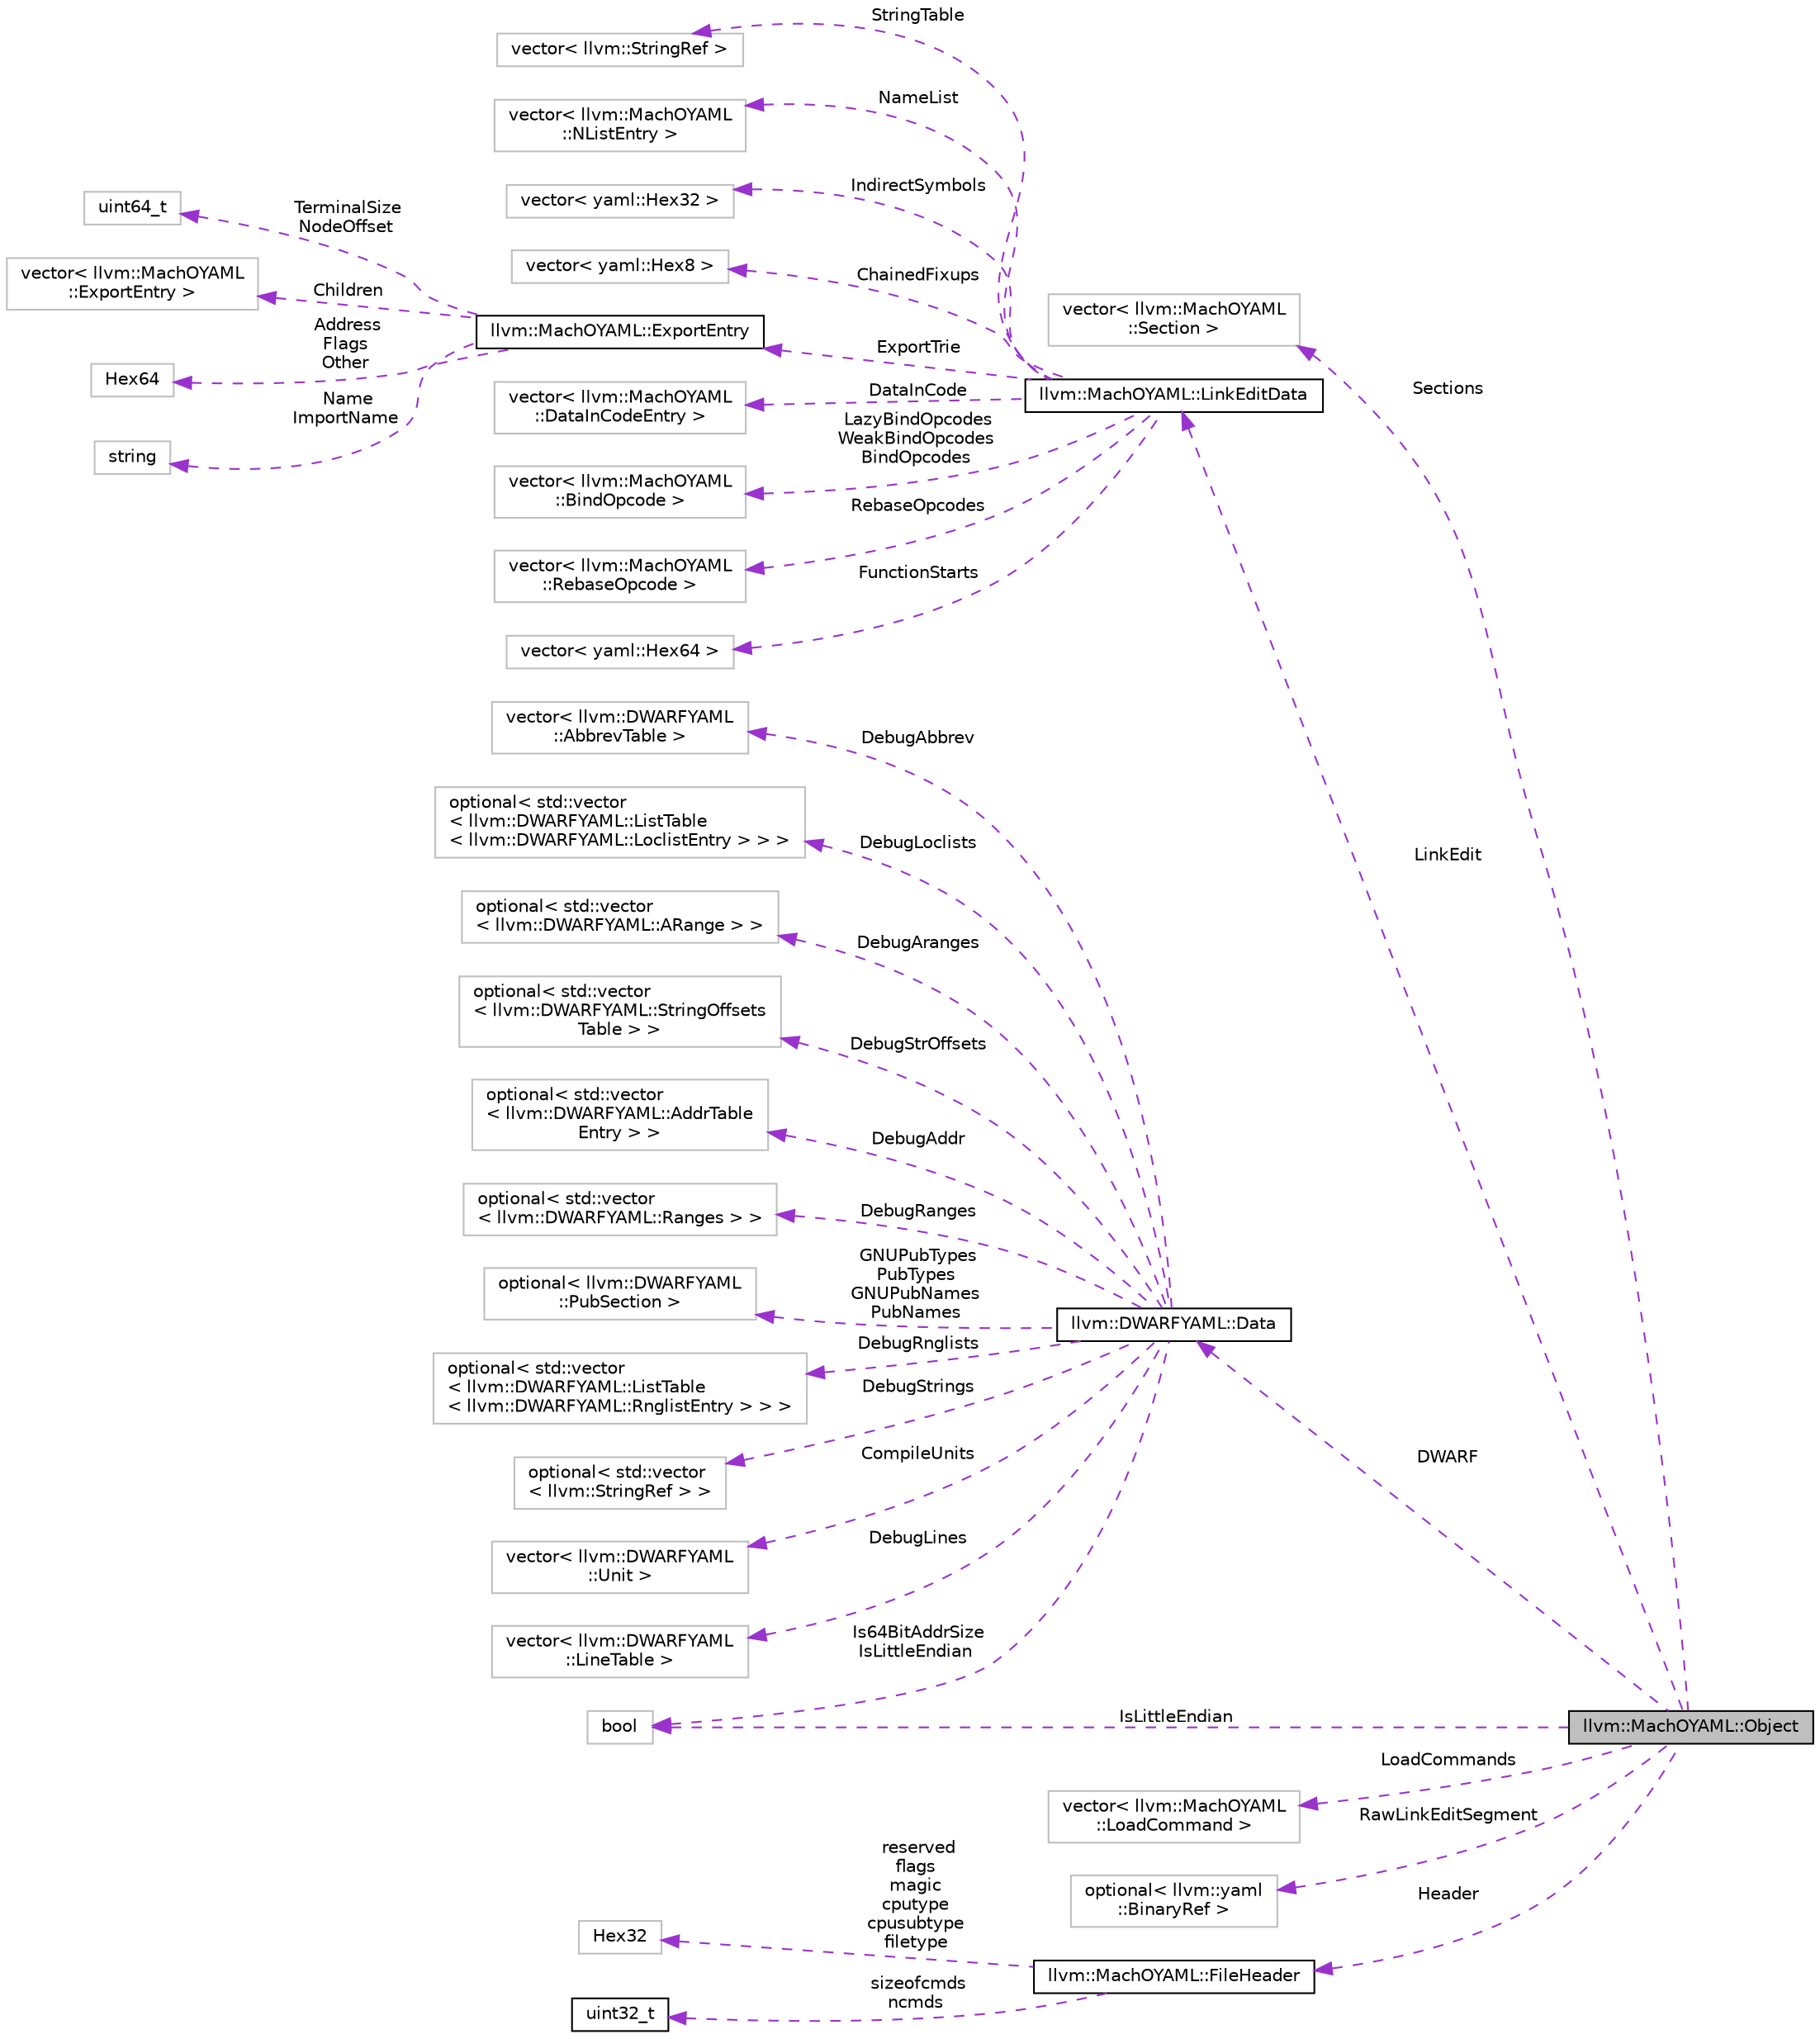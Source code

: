 digraph "llvm::MachOYAML::Object"
{
 // LATEX_PDF_SIZE
  bgcolor="transparent";
  edge [fontname="Helvetica",fontsize="10",labelfontname="Helvetica",labelfontsize="10"];
  node [fontname="Helvetica",fontsize="10",shape=record];
  rankdir="LR";
  Node1 [label="llvm::MachOYAML::Object",height=0.2,width=0.4,color="black", fillcolor="grey75", style="filled", fontcolor="black",tooltip=" "];
  Node2 -> Node1 [dir="back",color="darkorchid3",fontsize="10",style="dashed",label=" Sections" ,fontname="Helvetica"];
  Node2 [label="vector\< llvm::MachOYAML\l::Section \>",height=0.2,width=0.4,color="grey75",tooltip=" "];
  Node3 -> Node1 [dir="back",color="darkorchid3",fontsize="10",style="dashed",label=" LinkEdit" ,fontname="Helvetica"];
  Node3 [label="llvm::MachOYAML::LinkEditData",height=0.2,width=0.4,color="black",URL="$structllvm_1_1MachOYAML_1_1LinkEditData.html",tooltip=" "];
  Node4 -> Node3 [dir="back",color="darkorchid3",fontsize="10",style="dashed",label=" ChainedFixups" ,fontname="Helvetica"];
  Node4 [label="vector\< yaml::Hex8 \>",height=0.2,width=0.4,color="grey75",tooltip=" "];
  Node5 -> Node3 [dir="back",color="darkorchid3",fontsize="10",style="dashed",label=" ExportTrie" ,fontname="Helvetica"];
  Node5 [label="llvm::MachOYAML::ExportEntry",height=0.2,width=0.4,color="black",URL="$structllvm_1_1MachOYAML_1_1ExportEntry.html",tooltip=" "];
  Node6 -> Node5 [dir="back",color="darkorchid3",fontsize="10",style="dashed",label=" TerminalSize\nNodeOffset" ,fontname="Helvetica"];
  Node6 [label="uint64_t",height=0.2,width=0.4,color="grey75",tooltip=" "];
  Node7 -> Node5 [dir="back",color="darkorchid3",fontsize="10",style="dashed",label=" Children" ,fontname="Helvetica"];
  Node7 [label="vector\< llvm::MachOYAML\l::ExportEntry \>",height=0.2,width=0.4,color="grey75",tooltip=" "];
  Node8 -> Node5 [dir="back",color="darkorchid3",fontsize="10",style="dashed",label=" Address\nFlags\nOther" ,fontname="Helvetica"];
  Node8 [label="Hex64",height=0.2,width=0.4,color="grey75",tooltip=" "];
  Node9 -> Node5 [dir="back",color="darkorchid3",fontsize="10",style="dashed",label=" Name\nImportName" ,fontname="Helvetica"];
  Node9 [label="string",height=0.2,width=0.4,color="grey75",tooltip=" "];
  Node10 -> Node3 [dir="back",color="darkorchid3",fontsize="10",style="dashed",label=" DataInCode" ,fontname="Helvetica"];
  Node10 [label="vector\< llvm::MachOYAML\l::DataInCodeEntry \>",height=0.2,width=0.4,color="grey75",tooltip=" "];
  Node11 -> Node3 [dir="back",color="darkorchid3",fontsize="10",style="dashed",label=" LazyBindOpcodes\nWeakBindOpcodes\nBindOpcodes" ,fontname="Helvetica"];
  Node11 [label="vector\< llvm::MachOYAML\l::BindOpcode \>",height=0.2,width=0.4,color="grey75",tooltip=" "];
  Node12 -> Node3 [dir="back",color="darkorchid3",fontsize="10",style="dashed",label=" RebaseOpcodes" ,fontname="Helvetica"];
  Node12 [label="vector\< llvm::MachOYAML\l::RebaseOpcode \>",height=0.2,width=0.4,color="grey75",tooltip=" "];
  Node13 -> Node3 [dir="back",color="darkorchid3",fontsize="10",style="dashed",label=" FunctionStarts" ,fontname="Helvetica"];
  Node13 [label="vector\< yaml::Hex64 \>",height=0.2,width=0.4,color="grey75",tooltip=" "];
  Node14 -> Node3 [dir="back",color="darkorchid3",fontsize="10",style="dashed",label=" StringTable" ,fontname="Helvetica"];
  Node14 [label="vector\< llvm::StringRef \>",height=0.2,width=0.4,color="grey75",tooltip=" "];
  Node15 -> Node3 [dir="back",color="darkorchid3",fontsize="10",style="dashed",label=" NameList" ,fontname="Helvetica"];
  Node15 [label="vector\< llvm::MachOYAML\l::NListEntry \>",height=0.2,width=0.4,color="grey75",tooltip=" "];
  Node16 -> Node3 [dir="back",color="darkorchid3",fontsize="10",style="dashed",label=" IndirectSymbols" ,fontname="Helvetica"];
  Node16 [label="vector\< yaml::Hex32 \>",height=0.2,width=0.4,color="grey75",tooltip=" "];
  Node17 -> Node1 [dir="back",color="darkorchid3",fontsize="10",style="dashed",label=" DWARF" ,fontname="Helvetica"];
  Node17 [label="llvm::DWARFYAML::Data",height=0.2,width=0.4,color="black",URL="$structllvm_1_1DWARFYAML_1_1Data.html",tooltip=" "];
  Node18 -> Node17 [dir="back",color="darkorchid3",fontsize="10",style="dashed",label=" DebugAbbrev" ,fontname="Helvetica"];
  Node18 [label="vector\< llvm::DWARFYAML\l::AbbrevTable \>",height=0.2,width=0.4,color="grey75",tooltip=" "];
  Node19 -> Node17 [dir="back",color="darkorchid3",fontsize="10",style="dashed",label=" DebugLoclists" ,fontname="Helvetica"];
  Node19 [label="optional\< std::vector\l\< llvm::DWARFYAML::ListTable\l\< llvm::DWARFYAML::LoclistEntry \> \> \>",height=0.2,width=0.4,color="grey75",tooltip=" "];
  Node20 -> Node17 [dir="back",color="darkorchid3",fontsize="10",style="dashed",label=" DebugAranges" ,fontname="Helvetica"];
  Node20 [label="optional\< std::vector\l\< llvm::DWARFYAML::ARange \> \>",height=0.2,width=0.4,color="grey75",tooltip=" "];
  Node21 -> Node17 [dir="back",color="darkorchid3",fontsize="10",style="dashed",label=" DebugStrOffsets" ,fontname="Helvetica"];
  Node21 [label="optional\< std::vector\l\< llvm::DWARFYAML::StringOffsets\lTable \> \>",height=0.2,width=0.4,color="grey75",tooltip=" "];
  Node22 -> Node17 [dir="back",color="darkorchid3",fontsize="10",style="dashed",label=" DebugAddr" ,fontname="Helvetica"];
  Node22 [label="optional\< std::vector\l\< llvm::DWARFYAML::AddrTable\lEntry \> \>",height=0.2,width=0.4,color="grey75",tooltip=" "];
  Node23 -> Node17 [dir="back",color="darkorchid3",fontsize="10",style="dashed",label=" DebugRanges" ,fontname="Helvetica"];
  Node23 [label="optional\< std::vector\l\< llvm::DWARFYAML::Ranges \> \>",height=0.2,width=0.4,color="grey75",tooltip=" "];
  Node24 -> Node17 [dir="back",color="darkorchid3",fontsize="10",style="dashed",label=" GNUPubTypes\nPubTypes\nGNUPubNames\nPubNames" ,fontname="Helvetica"];
  Node24 [label="optional\< llvm::DWARFYAML\l::PubSection \>",height=0.2,width=0.4,color="grey75",tooltip=" "];
  Node25 -> Node17 [dir="back",color="darkorchid3",fontsize="10",style="dashed",label=" Is64BitAddrSize\nIsLittleEndian" ,fontname="Helvetica"];
  Node25 [label="bool",height=0.2,width=0.4,color="grey75",tooltip=" "];
  Node26 -> Node17 [dir="back",color="darkorchid3",fontsize="10",style="dashed",label=" DebugRnglists" ,fontname="Helvetica"];
  Node26 [label="optional\< std::vector\l\< llvm::DWARFYAML::ListTable\l\< llvm::DWARFYAML::RnglistEntry \> \> \>",height=0.2,width=0.4,color="grey75",tooltip=" "];
  Node27 -> Node17 [dir="back",color="darkorchid3",fontsize="10",style="dashed",label=" DebugStrings" ,fontname="Helvetica"];
  Node27 [label="optional\< std::vector\l\< llvm::StringRef \> \>",height=0.2,width=0.4,color="grey75",tooltip=" "];
  Node28 -> Node17 [dir="back",color="darkorchid3",fontsize="10",style="dashed",label=" CompileUnits" ,fontname="Helvetica"];
  Node28 [label="vector\< llvm::DWARFYAML\l::Unit \>",height=0.2,width=0.4,color="grey75",tooltip=" "];
  Node29 -> Node17 [dir="back",color="darkorchid3",fontsize="10",style="dashed",label=" DebugLines" ,fontname="Helvetica"];
  Node29 [label="vector\< llvm::DWARFYAML\l::LineTable \>",height=0.2,width=0.4,color="grey75",tooltip=" "];
  Node30 -> Node1 [dir="back",color="darkorchid3",fontsize="10",style="dashed",label=" LoadCommands" ,fontname="Helvetica"];
  Node30 [label="vector\< llvm::MachOYAML\l::LoadCommand \>",height=0.2,width=0.4,color="grey75",tooltip=" "];
  Node25 -> Node1 [dir="back",color="darkorchid3",fontsize="10",style="dashed",label=" IsLittleEndian" ,fontname="Helvetica"];
  Node31 -> Node1 [dir="back",color="darkorchid3",fontsize="10",style="dashed",label=" RawLinkEditSegment" ,fontname="Helvetica"];
  Node31 [label="optional\< llvm::yaml\l::BinaryRef \>",height=0.2,width=0.4,color="grey75",tooltip=" "];
  Node32 -> Node1 [dir="back",color="darkorchid3",fontsize="10",style="dashed",label=" Header" ,fontname="Helvetica"];
  Node32 [label="llvm::MachOYAML::FileHeader",height=0.2,width=0.4,color="black",URL="$structllvm_1_1MachOYAML_1_1FileHeader.html",tooltip=" "];
  Node33 -> Node32 [dir="back",color="darkorchid3",fontsize="10",style="dashed",label=" reserved\nflags\nmagic\ncputype\ncpusubtype\nfiletype" ,fontname="Helvetica"];
  Node33 [label="Hex32",height=0.2,width=0.4,color="grey75",tooltip=" "];
  Node34 -> Node32 [dir="back",color="darkorchid3",fontsize="10",style="dashed",label=" sizeofcmds\nncmds" ,fontname="Helvetica"];
  Node34 [label="uint32_t",height=0.2,width=0.4,color="black",URL="$classuint32__t.html",tooltip=" "];
}
